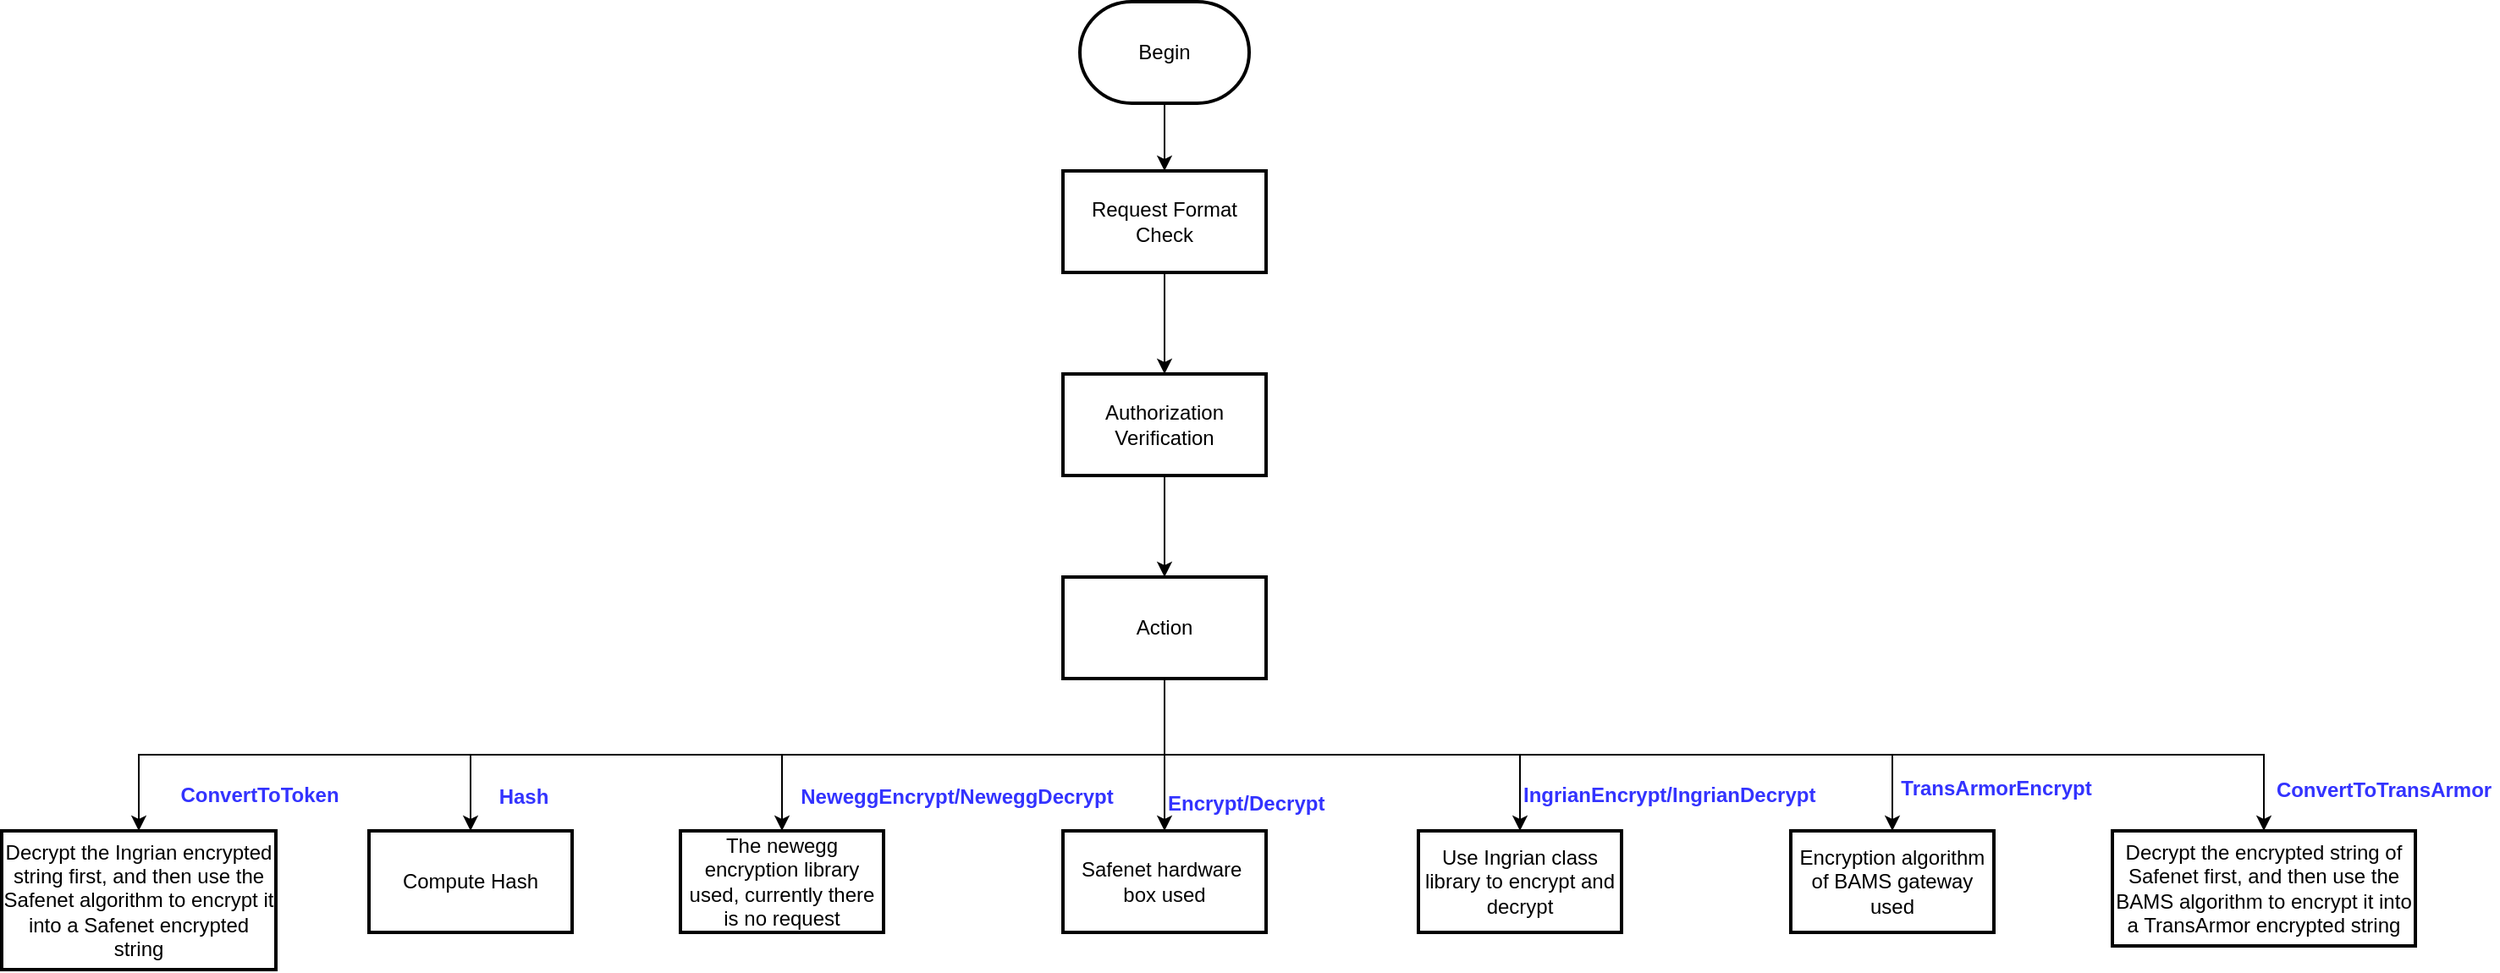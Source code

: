 <mxfile version="14.3.0" type="github">
  <diagram id="t7izrY0uPyY_yfrvOL8p" name="第 1 页">
    <mxGraphModel dx="2012" dy="635" grid="0" gridSize="10" guides="1" tooltips="1" connect="1" arrows="1" fold="1" page="1" pageScale="1" pageWidth="827" pageHeight="1169" math="0" shadow="0">
      <root>
        <mxCell id="0" />
        <mxCell id="1" parent="0" />
        <mxCell id="DhByZELsozqAP7-2EWqv-8" value="" style="edgeStyle=orthogonalEdgeStyle;rounded=0;orthogonalLoop=1;jettySize=auto;html=1;" edge="1" parent="1" source="DhByZELsozqAP7-2EWqv-2" target="DhByZELsozqAP7-2EWqv-7">
          <mxGeometry relative="1" as="geometry" />
        </mxCell>
        <mxCell id="DhByZELsozqAP7-2EWqv-2" value="Begin" style="strokeWidth=2;html=1;shape=mxgraph.flowchart.terminator;whiteSpace=wrap;" vertex="1" parent="1">
          <mxGeometry x="300" y="150" width="100" height="60" as="geometry" />
        </mxCell>
        <mxCell id="DhByZELsozqAP7-2EWqv-10" value="" style="edgeStyle=orthogonalEdgeStyle;rounded=0;orthogonalLoop=1;jettySize=auto;html=1;" edge="1" parent="1" source="DhByZELsozqAP7-2EWqv-7" target="DhByZELsozqAP7-2EWqv-9">
          <mxGeometry relative="1" as="geometry" />
        </mxCell>
        <mxCell id="DhByZELsozqAP7-2EWqv-7" value="Request Format Check" style="whiteSpace=wrap;html=1;strokeWidth=2;" vertex="1" parent="1">
          <mxGeometry x="290" y="250" width="120" height="60" as="geometry" />
        </mxCell>
        <mxCell id="DhByZELsozqAP7-2EWqv-12" value="" style="edgeStyle=orthogonalEdgeStyle;rounded=0;orthogonalLoop=1;jettySize=auto;html=1;" edge="1" parent="1" source="DhByZELsozqAP7-2EWqv-9">
          <mxGeometry relative="1" as="geometry">
            <mxPoint x="350" y="490" as="targetPoint" />
          </mxGeometry>
        </mxCell>
        <mxCell id="DhByZELsozqAP7-2EWqv-9" value="Authorization Verification" style="whiteSpace=wrap;html=1;strokeWidth=2;" vertex="1" parent="1">
          <mxGeometry x="290" y="370" width="120" height="60" as="geometry" />
        </mxCell>
        <mxCell id="DhByZELsozqAP7-2EWqv-18" value="" style="edgeStyle=orthogonalEdgeStyle;rounded=0;orthogonalLoop=1;jettySize=auto;html=1;exitX=0.5;exitY=1;exitDx=0;exitDy=0;" edge="1" parent="1" source="DhByZELsozqAP7-2EWqv-15" target="DhByZELsozqAP7-2EWqv-17">
          <mxGeometry relative="1" as="geometry" />
        </mxCell>
        <mxCell id="DhByZELsozqAP7-2EWqv-20" value="" style="edgeStyle=orthogonalEdgeStyle;rounded=0;orthogonalLoop=1;jettySize=auto;html=1;exitX=0.5;exitY=1;exitDx=0;exitDy=0;" edge="1" parent="1" source="DhByZELsozqAP7-2EWqv-15" target="DhByZELsozqAP7-2EWqv-19">
          <mxGeometry relative="1" as="geometry" />
        </mxCell>
        <mxCell id="DhByZELsozqAP7-2EWqv-23" value="" style="edgeStyle=orthogonalEdgeStyle;rounded=0;orthogonalLoop=1;jettySize=auto;html=1;exitX=0.5;exitY=1;exitDx=0;exitDy=0;" edge="1" parent="1" source="DhByZELsozqAP7-2EWqv-15" target="DhByZELsozqAP7-2EWqv-22">
          <mxGeometry relative="1" as="geometry" />
        </mxCell>
        <mxCell id="DhByZELsozqAP7-2EWqv-26" value="" style="edgeStyle=orthogonalEdgeStyle;rounded=0;orthogonalLoop=1;jettySize=auto;html=1;" edge="1" parent="1" source="DhByZELsozqAP7-2EWqv-15" target="DhByZELsozqAP7-2EWqv-25">
          <mxGeometry relative="1" as="geometry" />
        </mxCell>
        <mxCell id="DhByZELsozqAP7-2EWqv-38" style="edgeStyle=orthogonalEdgeStyle;rounded=0;orthogonalLoop=1;jettySize=auto;html=1;exitX=0.5;exitY=1;exitDx=0;exitDy=0;" edge="1" parent="1" source="DhByZELsozqAP7-2EWqv-15" target="DhByZELsozqAP7-2EWqv-37">
          <mxGeometry relative="1" as="geometry" />
        </mxCell>
        <mxCell id="DhByZELsozqAP7-2EWqv-44" style="edgeStyle=orthogonalEdgeStyle;rounded=0;orthogonalLoop=1;jettySize=auto;html=1;exitX=0.5;exitY=1;exitDx=0;exitDy=0;" edge="1" parent="1" source="DhByZELsozqAP7-2EWqv-15" target="DhByZELsozqAP7-2EWqv-41">
          <mxGeometry relative="1" as="geometry" />
        </mxCell>
        <mxCell id="DhByZELsozqAP7-2EWqv-47" style="edgeStyle=orthogonalEdgeStyle;rounded=0;orthogonalLoop=1;jettySize=auto;html=1;entryX=0.5;entryY=0;entryDx=0;entryDy=0;exitX=0.5;exitY=1;exitDx=0;exitDy=0;" edge="1" parent="1" source="DhByZELsozqAP7-2EWqv-15" target="DhByZELsozqAP7-2EWqv-46">
          <mxGeometry relative="1" as="geometry" />
        </mxCell>
        <mxCell id="DhByZELsozqAP7-2EWqv-15" value="Action" style="whiteSpace=wrap;html=1;strokeWidth=2;" vertex="1" parent="1">
          <mxGeometry x="290" y="490" width="120" height="60" as="geometry" />
        </mxCell>
        <mxCell id="DhByZELsozqAP7-2EWqv-17" value="Compute Hash" style="whiteSpace=wrap;html=1;strokeWidth=2;" vertex="1" parent="1">
          <mxGeometry x="-120" y="640" width="120" height="60" as="geometry" />
        </mxCell>
        <mxCell id="DhByZELsozqAP7-2EWqv-19" value="Encryption algorithm of BAMS gateway used" style="whiteSpace=wrap;html=1;strokeWidth=2;" vertex="1" parent="1">
          <mxGeometry x="720" y="640" width="120" height="60" as="geometry" />
        </mxCell>
        <mxCell id="DhByZELsozqAP7-2EWqv-21" value="Hash" style="text;html=1;align=center;verticalAlign=middle;resizable=0;points=[];autosize=1;fontColor=#3333FF;fontStyle=1" vertex="1" parent="1">
          <mxGeometry x="-49" y="611" width="39" height="18" as="geometry" />
        </mxCell>
        <mxCell id="DhByZELsozqAP7-2EWqv-22" value="The newegg encryption library used, currently there is no request" style="whiteSpace=wrap;html=1;strokeWidth=2;" vertex="1" parent="1">
          <mxGeometry x="64" y="640" width="120" height="60" as="geometry" />
        </mxCell>
        <mxCell id="DhByZELsozqAP7-2EWqv-24" value="NeweggEncrypt/NeweggDecrypt" style="text;html=1;align=center;verticalAlign=middle;resizable=0;points=[];autosize=1;fontStyle=1;fontColor=#3333FF;" vertex="1" parent="1">
          <mxGeometry x="129" y="611" width="195" height="18" as="geometry" />
        </mxCell>
        <mxCell id="DhByZELsozqAP7-2EWqv-25" value="Safenet hardware&amp;nbsp; box used" style="whiteSpace=wrap;html=1;strokeWidth=2;" vertex="1" parent="1">
          <mxGeometry x="290" y="640" width="120" height="60" as="geometry" />
        </mxCell>
        <mxCell id="DhByZELsozqAP7-2EWqv-27" value="Encrypt/Decrypt" style="text;whiteSpace=wrap;html=1;fontStyle=1;fontColor=#3333FF;" vertex="1" parent="1">
          <mxGeometry x="350" y="610" width="70" height="30" as="geometry" />
        </mxCell>
        <mxCell id="DhByZELsozqAP7-2EWqv-37" value="Use Ingrian class library to encrypt and decrypt" style="whiteSpace=wrap;html=1;strokeWidth=2;" vertex="1" parent="1">
          <mxGeometry x="500" y="640" width="120" height="60" as="geometry" />
        </mxCell>
        <mxCell id="DhByZELsozqAP7-2EWqv-39" value="IngrianEncrypt/IngrianDecrypt" style="text;whiteSpace=wrap;html=1;fontStyle=1;fontColor=#3333FF;" vertex="1" parent="1">
          <mxGeometry x="560" y="605" width="100" height="30" as="geometry" />
        </mxCell>
        <mxCell id="DhByZELsozqAP7-2EWqv-40" value="TransArmorEncrypt" style="text;html=1;align=center;verticalAlign=middle;resizable=0;points=[];autosize=1;fontStyle=1;fontColor=#3333FF;" vertex="1" parent="1">
          <mxGeometry x="779" y="606" width="123" height="18" as="geometry" />
        </mxCell>
        <mxCell id="DhByZELsozqAP7-2EWqv-41" value="Decrypt the encrypted string of Safenet first, and then use the BAMS algorithm to encrypt it into a TransArmor encrypted string" style="whiteSpace=wrap;html=1;strokeWidth=2;" vertex="1" parent="1">
          <mxGeometry x="910" y="640" width="179" height="68" as="geometry" />
        </mxCell>
        <mxCell id="DhByZELsozqAP7-2EWqv-45" value="ConvertToTransArmor" style="text;html=1;align=center;verticalAlign=middle;resizable=0;points=[];autosize=1;fontStyle=1;fontColor=#3333FF;" vertex="1" parent="1">
          <mxGeometry x="1001" y="607" width="137" height="18" as="geometry" />
        </mxCell>
        <mxCell id="DhByZELsozqAP7-2EWqv-46" value="Decrypt the Ingrian encrypted string first, and then use the Safenet algorithm to encrypt it into a Safenet encrypted string" style="whiteSpace=wrap;html=1;strokeWidth=2;" vertex="1" parent="1">
          <mxGeometry x="-337" y="640" width="162" height="82" as="geometry" />
        </mxCell>
        <mxCell id="DhByZELsozqAP7-2EWqv-48" value="ConvertToToken" style="text;html=1;align=center;verticalAlign=middle;resizable=0;points=[];autosize=1;fontStyle=1;labelBackgroundColor=none;fontColor=#3333FF;" vertex="1" parent="1">
          <mxGeometry x="-237" y="610" width="104" height="18" as="geometry" />
        </mxCell>
      </root>
    </mxGraphModel>
  </diagram>
</mxfile>

